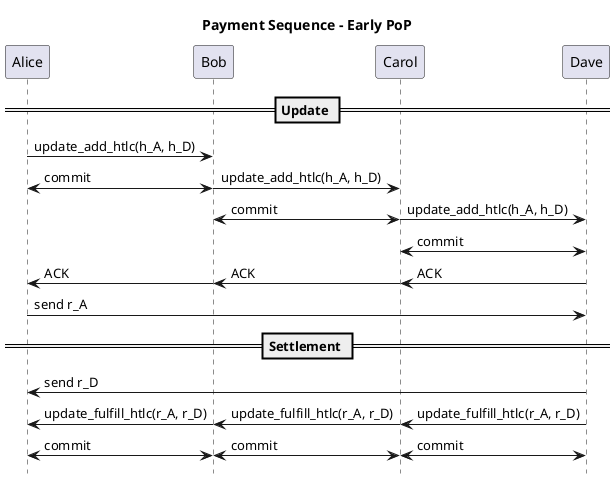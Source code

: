 @startuml
!pragma teoz true
title Payment Sequence - Early PoP
hide footbox
participant Alice
participant Bob
participant Carol
participant Dave

== Update ==

Alice -> Bob: update_add_htlc(h_A, h_D)

Alice <-> Bob: commit
& Bob -> Carol: update_add_htlc(h_A, h_D)

Bob <-> Carol: commit
& Carol -> Dave: update_add_htlc(h_A, h_D)

Carol <-> Dave: commit

Dave -> Carol: ACK
& Carol -> Bob: ACK
& Bob -> Alice: ACK

Alice -> Dave: send r_A

== Settlement ==

Dave -> Alice: send r_D

Dave -> Carol: update_fulfill_htlc(r_A, r_D)
& Carol -> Bob: update_fulfill_htlc(r_A, r_D)
& Bob -> Alice: update_fulfill_htlc(r_A, r_D)

Dave <-> Carol: commit
& Carol <-> Bob: commit
& Bob <-> Alice: commit

@enduml
